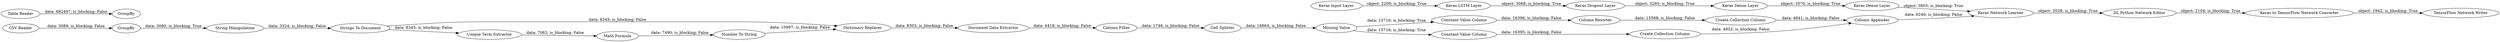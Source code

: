 digraph {
	"-1527996643358291420_287" [label="Column Resorter"]
	"-4670887762889226135_442" [label="Keras Dense Layer"]
	"-1527996643358291420_440" [label="Missing Value"]
	"-4670887762889226135_391" [label="DL Python Network Editor"]
	"-1527996643358291420_286" [label="Create Collection Column"]
	"-1527996643358291420_439" [label="Cell Splitter"]
	"-1527996643358291420_294" [label="Column Appender"]
	"-1527996643358291420_299" [label="Table Reader"]
	"-4670887762889226135_400" [label="Keras Dropout Layer"]
	"-1527996643358291420_436" [label="Dictionary Replacer"]
	"-1527996643358291420_434" [label="Unique Term Extractor"]
	"-1527996643358291420_283" [label="Constant Value Column"]
	"-1527996643358291420_89" [label="String Manipulation"]
	"-4670887762889226135_440" [label="Keras LSTM Layer"]
	"-1527996643358291420_437" [label="Number To String"]
	"-1527996643358291420_285" [label="Create Collection Column"]
	"-1527996643358291420_435" [label="Strings To Document"]
	"-1527996643358291420_438" [label="Document Data Extractor"]
	"-1527996643358291420_444" [label=GroupBy]
	"-1527996643358291420_441" [label="Column Filter"]
	"-4670887762889226135_398" [label="Keras Input Layer"]
	"-4670887762889226135_410" [label="Keras to TensorFlow Network Converter"]
	"-1527996643358291420_433" [label=GroupBy]
	"-4670887762889226135_441" [label="Keras Dense Layer"]
	"-1527996643358291420_284" [label="Constant Value Column"]
	"-1527996643358291420_443" [label="CSV Reader"]
	"-1527996643358291420_442" [label="Math Formula"]
	"-4670887762889226135_439" [label="TensorFlow Network Writer"]
	"-4670887762889226135_397" [label="Keras Network Learner"]
	"-4670887762889226135_397" -> "-4670887762889226135_391" [label="object: 2028; is_blocking: True"]
	"-4670887762889226135_410" -> "-4670887762889226135_439" [label="object: 1942; is_blocking: True"]
	"-1527996643358291420_440" -> "-1527996643358291420_284" [label="data: 15716; is_blocking: True"]
	"-1527996643358291420_299" -> "-1527996643358291420_433" [label="data: 682497; is_blocking: False"]
	"-1527996643358291420_438" -> "-1527996643358291420_441" [label="data: 4418; is_blocking: False"]
	"-1527996643358291420_440" -> "-1527996643358291420_283" [label="data: 15716; is_blocking: True"]
	"-1527996643358291420_284" -> "-1527996643358291420_285" [label="data: 16395; is_blocking: False"]
	"-1527996643358291420_436" -> "-1527996643358291420_438" [label="data: 8303; is_blocking: False"]
	"-1527996643358291420_444" -> "-1527996643358291420_89" [label="data: 3080; is_blocking: True"]
	"-1527996643358291420_442" -> "-1527996643358291420_437" [label="data: 7490; is_blocking: False"]
	"-1527996643358291420_283" -> "-1527996643358291420_287" [label="data: 16396; is_blocking: False"]
	"-4670887762889226135_400" -> "-4670887762889226135_441" [label="object: 3293; is_blocking: True"]
	"-1527996643358291420_294" -> "-4670887762889226135_397" [label="data: 6240; is_blocking: False"]
	"-1527996643358291420_287" -> "-1527996643358291420_286" [label="data: 15588; is_blocking: False"]
	"-1527996643358291420_441" -> "-1527996643358291420_439" [label="data: 1746; is_blocking: False"]
	"-1527996643358291420_89" -> "-1527996643358291420_435" [label="data: 3324; is_blocking: False"]
	"-1527996643358291420_435" -> "-1527996643358291420_434" [label="data: 8345; is_blocking: False"]
	"-1527996643358291420_285" -> "-1527996643358291420_294" [label="data: 4832; is_blocking: False"]
	"-4670887762889226135_442" -> "-4670887762889226135_397" [label="object: 3803; is_blocking: True"]
	"-1527996643358291420_437" -> "-1527996643358291420_436" [label="data: 10997; is_blocking: False"]
	"-1527996643358291420_286" -> "-1527996643358291420_294" [label="data: 4841; is_blocking: False"]
	"-1527996643358291420_434" -> "-1527996643358291420_442" [label="data: 7062; is_blocking: False"]
	"-1527996643358291420_435" -> "-1527996643358291420_436" [label="data: 8345; is_blocking: False"]
	"-1527996643358291420_443" -> "-1527996643358291420_444" [label="data: 3089; is_blocking: False"]
	"-4670887762889226135_391" -> "-4670887762889226135_410" [label="object: 2104; is_blocking: True"]
	"-1527996643358291420_439" -> "-1527996643358291420_440" [label="data: 16664; is_blocking: False"]
	"-4670887762889226135_440" -> "-4670887762889226135_400" [label="object: 3068; is_blocking: True"]
	"-4670887762889226135_441" -> "-4670887762889226135_442" [label="object: 3570; is_blocking: True"]
	"-4670887762889226135_398" -> "-4670887762889226135_440" [label="object: 2209; is_blocking: True"]
	rankdir=LR
}
